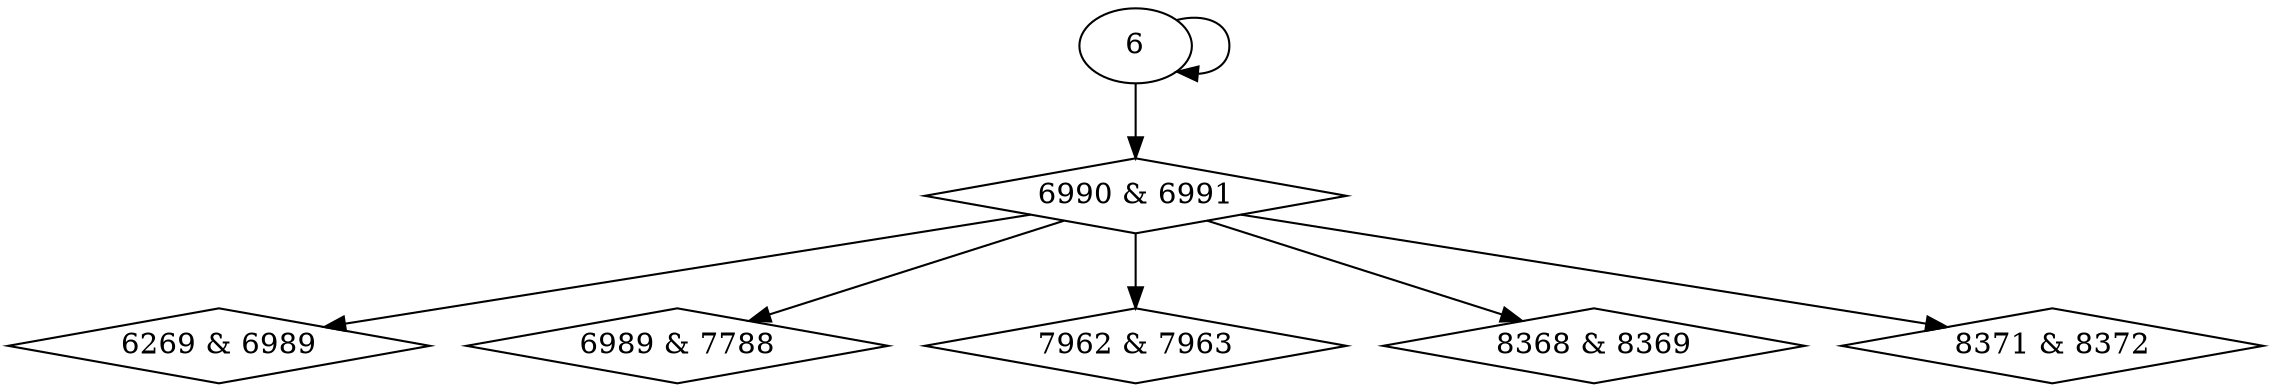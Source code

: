 digraph {
0 [label = "6269 & 6989", shape = diamond];
1 [label = "6989 & 7788", shape = diamond];
2 [label = "6990 & 6991", shape = diamond];
3 [label = "7962 & 7963", shape = diamond];
4 [label = "8368 & 8369", shape = diamond];
5 [label = "8371 & 8372", shape = diamond];
2 -> 0;
2 -> 1;
6 -> 2;
2 -> 3;
2 -> 4;
2 -> 5;
6 -> 6;
}
